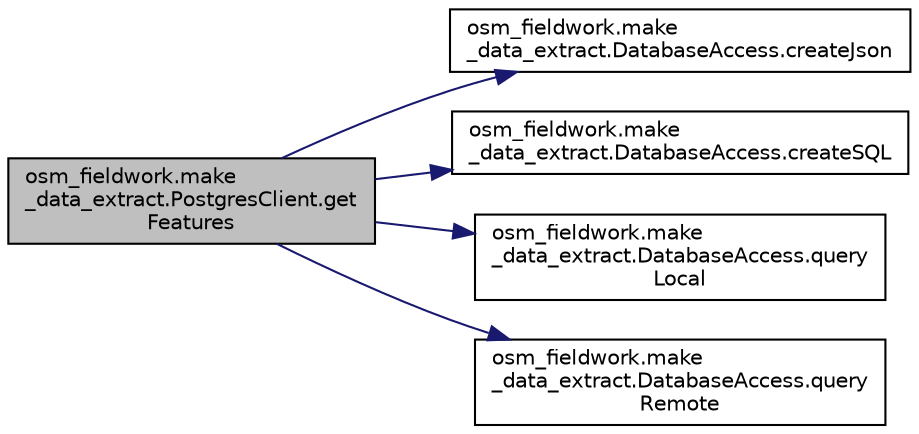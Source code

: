 digraph "osm_fieldwork.make_data_extract.PostgresClient.getFeatures"
{
 // LATEX_PDF_SIZE
  edge [fontname="Helvetica",fontsize="10",labelfontname="Helvetica",labelfontsize="10"];
  node [fontname="Helvetica",fontsize="10",shape=record];
  rankdir="LR";
  Node1 [label="osm_fieldwork.make\l_data_extract.PostgresClient.get\lFeatures",height=0.2,width=0.4,color="black", fillcolor="grey75", style="filled", fontcolor="black",tooltip=" "];
  Node1 -> Node2 [color="midnightblue",fontsize="10",style="solid",fontname="Helvetica"];
  Node2 [label="osm_fieldwork.make\l_data_extract.DatabaseAccess.createJson",height=0.2,width=0.4,color="black", fillcolor="white", style="filled",URL="$classosm__fieldwork_1_1make__data__extract_1_1DatabaseAccess.html#aad998130567e897b823c72c086bc06a9",tooltip=" "];
  Node1 -> Node3 [color="midnightblue",fontsize="10",style="solid",fontname="Helvetica"];
  Node3 [label="osm_fieldwork.make\l_data_extract.DatabaseAccess.createSQL",height=0.2,width=0.4,color="black", fillcolor="white", style="filled",URL="$classosm__fieldwork_1_1make__data__extract_1_1DatabaseAccess.html#a21fc8224b9a46ca58df4a01407b32c85",tooltip=" "];
  Node1 -> Node4 [color="midnightblue",fontsize="10",style="solid",fontname="Helvetica"];
  Node4 [label="osm_fieldwork.make\l_data_extract.DatabaseAccess.query\lLocal",height=0.2,width=0.4,color="black", fillcolor="white", style="filled",URL="$classosm__fieldwork_1_1make__data__extract_1_1DatabaseAccess.html#accdb2235b312369493496d45ca98ca9e",tooltip=" "];
  Node1 -> Node5 [color="midnightblue",fontsize="10",style="solid",fontname="Helvetica"];
  Node5 [label="osm_fieldwork.make\l_data_extract.DatabaseAccess.query\lRemote",height=0.2,width=0.4,color="black", fillcolor="white", style="filled",URL="$classosm__fieldwork_1_1make__data__extract_1_1DatabaseAccess.html#ae52429966468930bf24cfb31768c9931",tooltip=" "];
}
